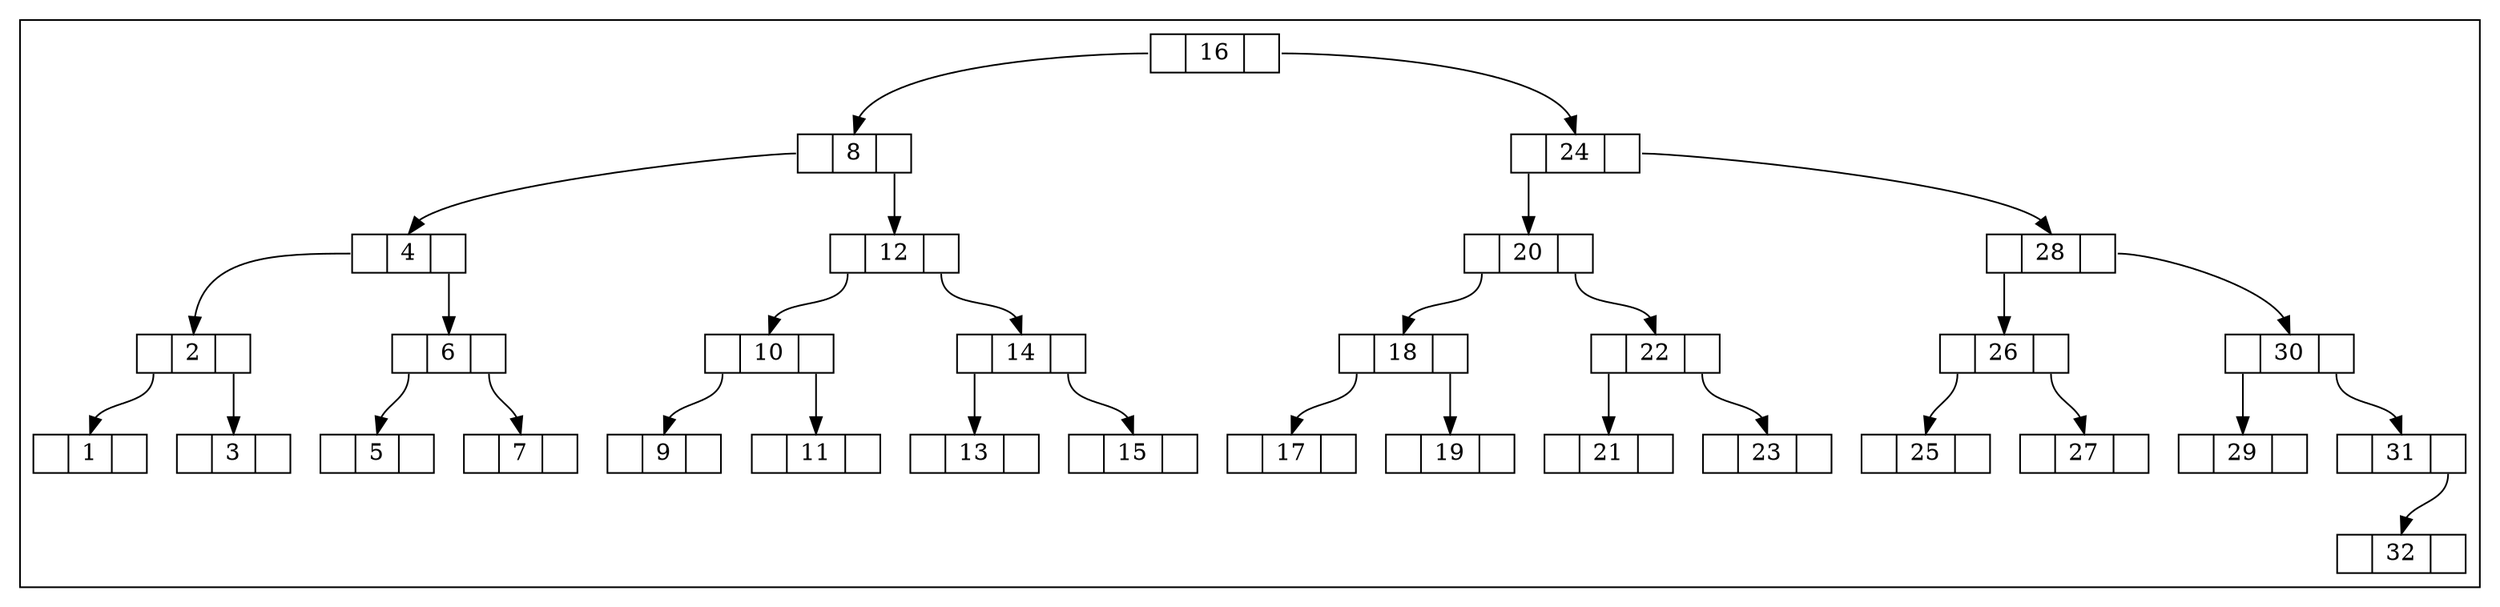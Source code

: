 digraph G {
	node [shape = record,height=.1];
	subgraph cluster1 {
		label = ""
		fontsize = 18
		fontcolor = blue
		a1 [label="<l> | {<c> 16} | <r> "]
		a2 [label="<l> | {<c> 8} | <r> "]
		a3 [label="<l> | {<c> 4} | <r> "]
		a4 [label="<l> | {<c> 2} | <r> "]
		a5 [label="<l> | {<c> 1} | <r> "]
		a6 [label="<l> | {<c> 3} | <r> "]
		a7 [label="<l> | {<c> 6} | <r> "]
		a8 [label="<l> | {<c> 5} | <r> "]
		a9 [label="<l> | {<c> 7} | <r> "]
		a10 [label="<l> | {<c> 12} | <r> "]
		a11 [label="<l> | {<c> 10} | <r> "]
		a12 [label="<l> | {<c> 9} | <r> "]
		a13 [label="<l> | {<c> 11} | <r> "]
		a14 [label="<l> | {<c> 14} | <r> "]
		a15 [label="<l> | {<c> 13} | <r> "]
		a16 [label="<l> | {<c> 15} | <r> "]
		a17 [label="<l> | {<c> 24} | <r> "]
		a18 [label="<l> | {<c> 20} | <r> "]
		a19 [label="<l> | {<c> 18} | <r> "]
		a20 [label="<l> | {<c> 17} | <r> "]
		a21 [label="<l> | {<c> 19} | <r> "]
		a22 [label="<l> | {<c> 22} | <r> "]
		a23 [label="<l> | {<c> 21} | <r> "]
		a24 [label="<l> | {<c> 23} | <r> "]
		a25 [label="<l> | {<c> 28} | <r> "]
		a26 [label="<l> | {<c> 26} | <r> "]
		a27 [label="<l> | {<c> 25} | <r> "]
		a28 [label="<l> | {<c> 27} | <r> "]
		a29 [label="<l> | {<c> 30} | <r> "]
		a30 [label="<l> | {<c> 29} | <r> "]
		a31 [label="<l> | {<c> 31} | <r> "]
		a32 [label="<l> | {<c> 32} | <r> "]
		a1:l -> a2:c
		a2:l -> a3:c
		a3:l -> a4:c
		a4:l -> a5:c
		a4:r -> a6:c
		a3:r -> a7:c
		a7:l -> a8:c
		a7:r -> a9:c
		a2:r -> a10:c
		a10:l -> a11:c
		a11:l -> a12:c
		a11:r -> a13:c
		a10:r -> a14:c
		a14:l -> a15:c
		a14:r -> a16:c
		a1:r -> a17:c
		a17:l -> a18:c
		a18:l -> a19:c
		a19:l -> a20:c
		a19:r -> a21:c
		a18:r -> a22:c
		a22:l -> a23:c
		a22:r -> a24:c
		a17:r -> a25:c
		a25:l -> a26:c
		a26:l -> a27:c
		a26:r -> a28:c
		a25:r -> a29:c
		a29:l -> a30:c
		a29:r -> a31:c
		a31:r -> a32:c
	}
}
